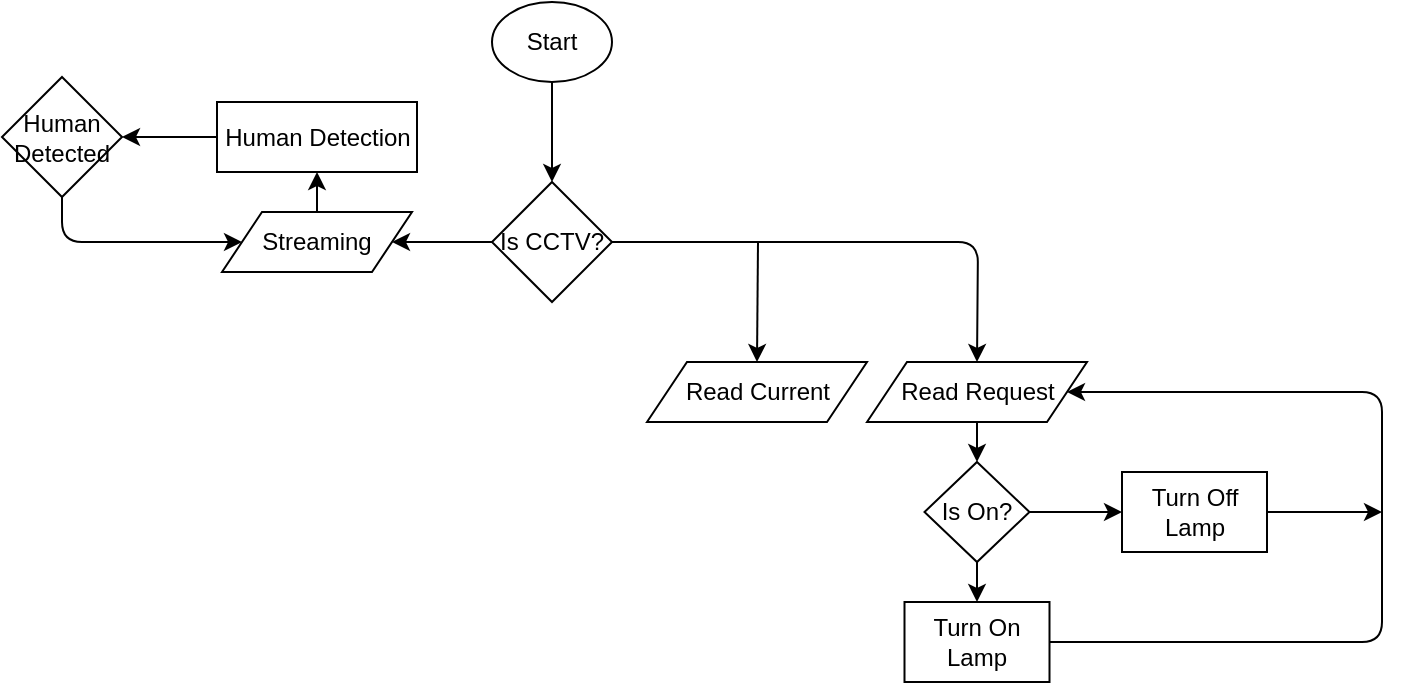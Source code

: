 <mxfile version="13.7.9" type="github">
  <diagram id="C5RBs43oDa-KdzZeNtuy" name="Page-1">
    <mxGraphModel dx="868" dy="494" grid="1" gridSize="10" guides="1" tooltips="1" connect="1" arrows="1" fold="1" page="1" pageScale="1" pageWidth="827" pageHeight="1169" math="0" shadow="0">
      <root>
        <mxCell id="WIyWlLk6GJQsqaUBKTNV-0" />
        <mxCell id="WIyWlLk6GJQsqaUBKTNV-1" parent="WIyWlLk6GJQsqaUBKTNV-0" />
        <mxCell id="Et6rMjXYBVE10G3ZFk7t-3" value="Is CCTV?" style="rhombus;whiteSpace=wrap;html=1;" vertex="1" parent="WIyWlLk6GJQsqaUBKTNV-1">
          <mxGeometry x="315" y="100" width="60" height="60" as="geometry" />
        </mxCell>
        <mxCell id="Et6rMjXYBVE10G3ZFk7t-4" value="" style="endArrow=classic;html=1;exitX=0.5;exitY=1;exitDx=0;exitDy=0;entryX=0.5;entryY=0;entryDx=0;entryDy=0;" edge="1" parent="WIyWlLk6GJQsqaUBKTNV-1" source="Et6rMjXYBVE10G3ZFk7t-18" target="Et6rMjXYBVE10G3ZFk7t-3">
          <mxGeometry width="50" height="50" relative="1" as="geometry">
            <mxPoint x="345" y="70" as="sourcePoint" />
            <mxPoint x="320" y="180" as="targetPoint" />
          </mxGeometry>
        </mxCell>
        <mxCell id="Et6rMjXYBVE10G3ZFk7t-5" value="Streaming" style="shape=parallelogram;perimeter=parallelogramPerimeter;whiteSpace=wrap;html=1;fixedSize=1;" vertex="1" parent="WIyWlLk6GJQsqaUBKTNV-1">
          <mxGeometry x="180" y="115" width="95" height="30" as="geometry" />
        </mxCell>
        <mxCell id="Et6rMjXYBVE10G3ZFk7t-9" value="Read Request" style="shape=parallelogram;perimeter=parallelogramPerimeter;whiteSpace=wrap;html=1;fixedSize=1;" vertex="1" parent="WIyWlLk6GJQsqaUBKTNV-1">
          <mxGeometry x="502.5" y="190" width="110" height="30" as="geometry" />
        </mxCell>
        <mxCell id="Et6rMjXYBVE10G3ZFk7t-10" value="Read Current" style="shape=parallelogram;perimeter=parallelogramPerimeter;whiteSpace=wrap;html=1;fixedSize=1;" vertex="1" parent="WIyWlLk6GJQsqaUBKTNV-1">
          <mxGeometry x="392.5" y="190" width="110" height="30" as="geometry" />
        </mxCell>
        <mxCell id="Et6rMjXYBVE10G3ZFk7t-11" value="" style="endArrow=classic;html=1;entryX=0.5;entryY=0;entryDx=0;entryDy=0;exitX=1;exitY=0.5;exitDx=0;exitDy=0;" edge="1" parent="WIyWlLk6GJQsqaUBKTNV-1" source="Et6rMjXYBVE10G3ZFk7t-3" target="Et6rMjXYBVE10G3ZFk7t-9">
          <mxGeometry width="50" height="50" relative="1" as="geometry">
            <mxPoint x="558" y="130" as="sourcePoint" />
            <mxPoint x="510" y="170" as="targetPoint" />
            <Array as="points">
              <mxPoint x="558" y="130" />
            </Array>
          </mxGeometry>
        </mxCell>
        <mxCell id="Et6rMjXYBVE10G3ZFk7t-12" value="" style="endArrow=classic;html=1;entryX=0.5;entryY=0;entryDx=0;entryDy=0;" edge="1" parent="WIyWlLk6GJQsqaUBKTNV-1" target="Et6rMjXYBVE10G3ZFk7t-10">
          <mxGeometry width="50" height="50" relative="1" as="geometry">
            <mxPoint x="448" y="130" as="sourcePoint" />
            <mxPoint x="510" y="170" as="targetPoint" />
          </mxGeometry>
        </mxCell>
        <mxCell id="Et6rMjXYBVE10G3ZFk7t-14" value="Is On?" style="rhombus;whiteSpace=wrap;html=1;" vertex="1" parent="WIyWlLk6GJQsqaUBKTNV-1">
          <mxGeometry x="531.25" y="240" width="52.5" height="50" as="geometry" />
        </mxCell>
        <mxCell id="Et6rMjXYBVE10G3ZFk7t-16" value="Turn On&lt;br&gt;Lamp" style="rounded=0;whiteSpace=wrap;html=1;" vertex="1" parent="WIyWlLk6GJQsqaUBKTNV-1">
          <mxGeometry x="521.25" y="310" width="72.5" height="40" as="geometry" />
        </mxCell>
        <mxCell id="Et6rMjXYBVE10G3ZFk7t-17" value="Turn Off&lt;br&gt;Lamp" style="rounded=0;whiteSpace=wrap;html=1;" vertex="1" parent="WIyWlLk6GJQsqaUBKTNV-1">
          <mxGeometry x="630" y="245" width="72.5" height="40" as="geometry" />
        </mxCell>
        <mxCell id="Et6rMjXYBVE10G3ZFk7t-18" value="Start" style="ellipse;whiteSpace=wrap;html=1;" vertex="1" parent="WIyWlLk6GJQsqaUBKTNV-1">
          <mxGeometry x="315" y="10" width="60" height="40" as="geometry" />
        </mxCell>
        <mxCell id="Et6rMjXYBVE10G3ZFk7t-19" value="" style="endArrow=classic;html=1;entryX=0.5;entryY=0;entryDx=0;entryDy=0;exitX=0.5;exitY=1;exitDx=0;exitDy=0;" edge="1" parent="WIyWlLk6GJQsqaUBKTNV-1" source="Et6rMjXYBVE10G3ZFk7t-14" target="Et6rMjXYBVE10G3ZFk7t-16">
          <mxGeometry width="50" height="50" relative="1" as="geometry">
            <mxPoint x="390" y="280" as="sourcePoint" />
            <mxPoint x="440" y="230" as="targetPoint" />
          </mxGeometry>
        </mxCell>
        <mxCell id="Et6rMjXYBVE10G3ZFk7t-20" value="" style="endArrow=classic;html=1;entryX=0;entryY=0.5;entryDx=0;entryDy=0;exitX=1;exitY=0.5;exitDx=0;exitDy=0;" edge="1" parent="WIyWlLk6GJQsqaUBKTNV-1" source="Et6rMjXYBVE10G3ZFk7t-14" target="Et6rMjXYBVE10G3ZFk7t-17">
          <mxGeometry width="50" height="50" relative="1" as="geometry">
            <mxPoint x="600" y="280" as="sourcePoint" />
            <mxPoint x="440" y="230" as="targetPoint" />
          </mxGeometry>
        </mxCell>
        <mxCell id="Et6rMjXYBVE10G3ZFk7t-21" value="" style="endArrow=classic;html=1;exitX=0.5;exitY=1;exitDx=0;exitDy=0;entryX=0.5;entryY=0;entryDx=0;entryDy=0;" edge="1" parent="WIyWlLk6GJQsqaUBKTNV-1" source="Et6rMjXYBVE10G3ZFk7t-9" target="Et6rMjXYBVE10G3ZFk7t-14">
          <mxGeometry width="50" height="50" relative="1" as="geometry">
            <mxPoint x="390" y="280" as="sourcePoint" />
            <mxPoint x="440" y="230" as="targetPoint" />
          </mxGeometry>
        </mxCell>
        <mxCell id="Et6rMjXYBVE10G3ZFk7t-23" value="" style="endArrow=classic;html=1;exitX=1;exitY=0.5;exitDx=0;exitDy=0;" edge="1" parent="WIyWlLk6GJQsqaUBKTNV-1" source="Et6rMjXYBVE10G3ZFk7t-17">
          <mxGeometry width="50" height="50" relative="1" as="geometry">
            <mxPoint x="390" y="280" as="sourcePoint" />
            <mxPoint x="760" y="265" as="targetPoint" />
          </mxGeometry>
        </mxCell>
        <mxCell id="Et6rMjXYBVE10G3ZFk7t-24" value="" style="endArrow=classic;html=1;entryX=1;entryY=0.5;entryDx=0;entryDy=0;exitX=1;exitY=0.5;exitDx=0;exitDy=0;" edge="1" parent="WIyWlLk6GJQsqaUBKTNV-1" source="Et6rMjXYBVE10G3ZFk7t-16" target="Et6rMjXYBVE10G3ZFk7t-9">
          <mxGeometry width="50" height="50" relative="1" as="geometry">
            <mxPoint x="760" y="205" as="sourcePoint" />
            <mxPoint x="440" y="230" as="targetPoint" />
            <Array as="points">
              <mxPoint x="760" y="330" />
              <mxPoint x="760" y="205" />
            </Array>
          </mxGeometry>
        </mxCell>
        <mxCell id="Et6rMjXYBVE10G3ZFk7t-27" value="Human Detection" style="rounded=0;whiteSpace=wrap;html=1;" vertex="1" parent="WIyWlLk6GJQsqaUBKTNV-1">
          <mxGeometry x="177.5" y="60" width="100" height="35" as="geometry" />
        </mxCell>
        <mxCell id="Et6rMjXYBVE10G3ZFk7t-28" value="Human&lt;br&gt;Detected" style="rhombus;whiteSpace=wrap;html=1;" vertex="1" parent="WIyWlLk6GJQsqaUBKTNV-1">
          <mxGeometry x="70" y="47.5" width="60" height="60" as="geometry" />
        </mxCell>
        <mxCell id="Et6rMjXYBVE10G3ZFk7t-32" value="" style="endArrow=classic;html=1;exitX=0;exitY=0.5;exitDx=0;exitDy=0;entryX=1;entryY=0.5;entryDx=0;entryDy=0;" edge="1" parent="WIyWlLk6GJQsqaUBKTNV-1" source="Et6rMjXYBVE10G3ZFk7t-3" target="Et6rMjXYBVE10G3ZFk7t-5">
          <mxGeometry width="50" height="50" relative="1" as="geometry">
            <mxPoint x="350" y="240" as="sourcePoint" />
            <mxPoint x="400" y="190" as="targetPoint" />
          </mxGeometry>
        </mxCell>
        <mxCell id="Et6rMjXYBVE10G3ZFk7t-34" value="" style="endArrow=classic;html=1;exitX=0.5;exitY=0;exitDx=0;exitDy=0;entryX=0.5;entryY=1;entryDx=0;entryDy=0;" edge="1" parent="WIyWlLk6GJQsqaUBKTNV-1" source="Et6rMjXYBVE10G3ZFk7t-5" target="Et6rMjXYBVE10G3ZFk7t-27">
          <mxGeometry width="50" height="50" relative="1" as="geometry">
            <mxPoint x="350" y="240" as="sourcePoint" />
            <mxPoint x="400" y="190" as="targetPoint" />
          </mxGeometry>
        </mxCell>
        <mxCell id="Et6rMjXYBVE10G3ZFk7t-39" value="" style="endArrow=classic;html=1;exitX=0;exitY=0.5;exitDx=0;exitDy=0;entryX=1;entryY=0.5;entryDx=0;entryDy=0;" edge="1" parent="WIyWlLk6GJQsqaUBKTNV-1" source="Et6rMjXYBVE10G3ZFk7t-27" target="Et6rMjXYBVE10G3ZFk7t-28">
          <mxGeometry width="50" height="50" relative="1" as="geometry">
            <mxPoint x="350" y="240" as="sourcePoint" />
            <mxPoint x="400" y="190" as="targetPoint" />
          </mxGeometry>
        </mxCell>
        <mxCell id="Et6rMjXYBVE10G3ZFk7t-43" value="" style="endArrow=classic;html=1;exitX=0.5;exitY=1;exitDx=0;exitDy=0;entryX=0;entryY=0.5;entryDx=0;entryDy=0;" edge="1" parent="WIyWlLk6GJQsqaUBKTNV-1" source="Et6rMjXYBVE10G3ZFk7t-28" target="Et6rMjXYBVE10G3ZFk7t-5">
          <mxGeometry width="50" height="50" relative="1" as="geometry">
            <mxPoint x="350" y="240" as="sourcePoint" />
            <mxPoint x="400" y="190" as="targetPoint" />
            <Array as="points">
              <mxPoint x="100" y="130" />
            </Array>
          </mxGeometry>
        </mxCell>
      </root>
    </mxGraphModel>
  </diagram>
</mxfile>
